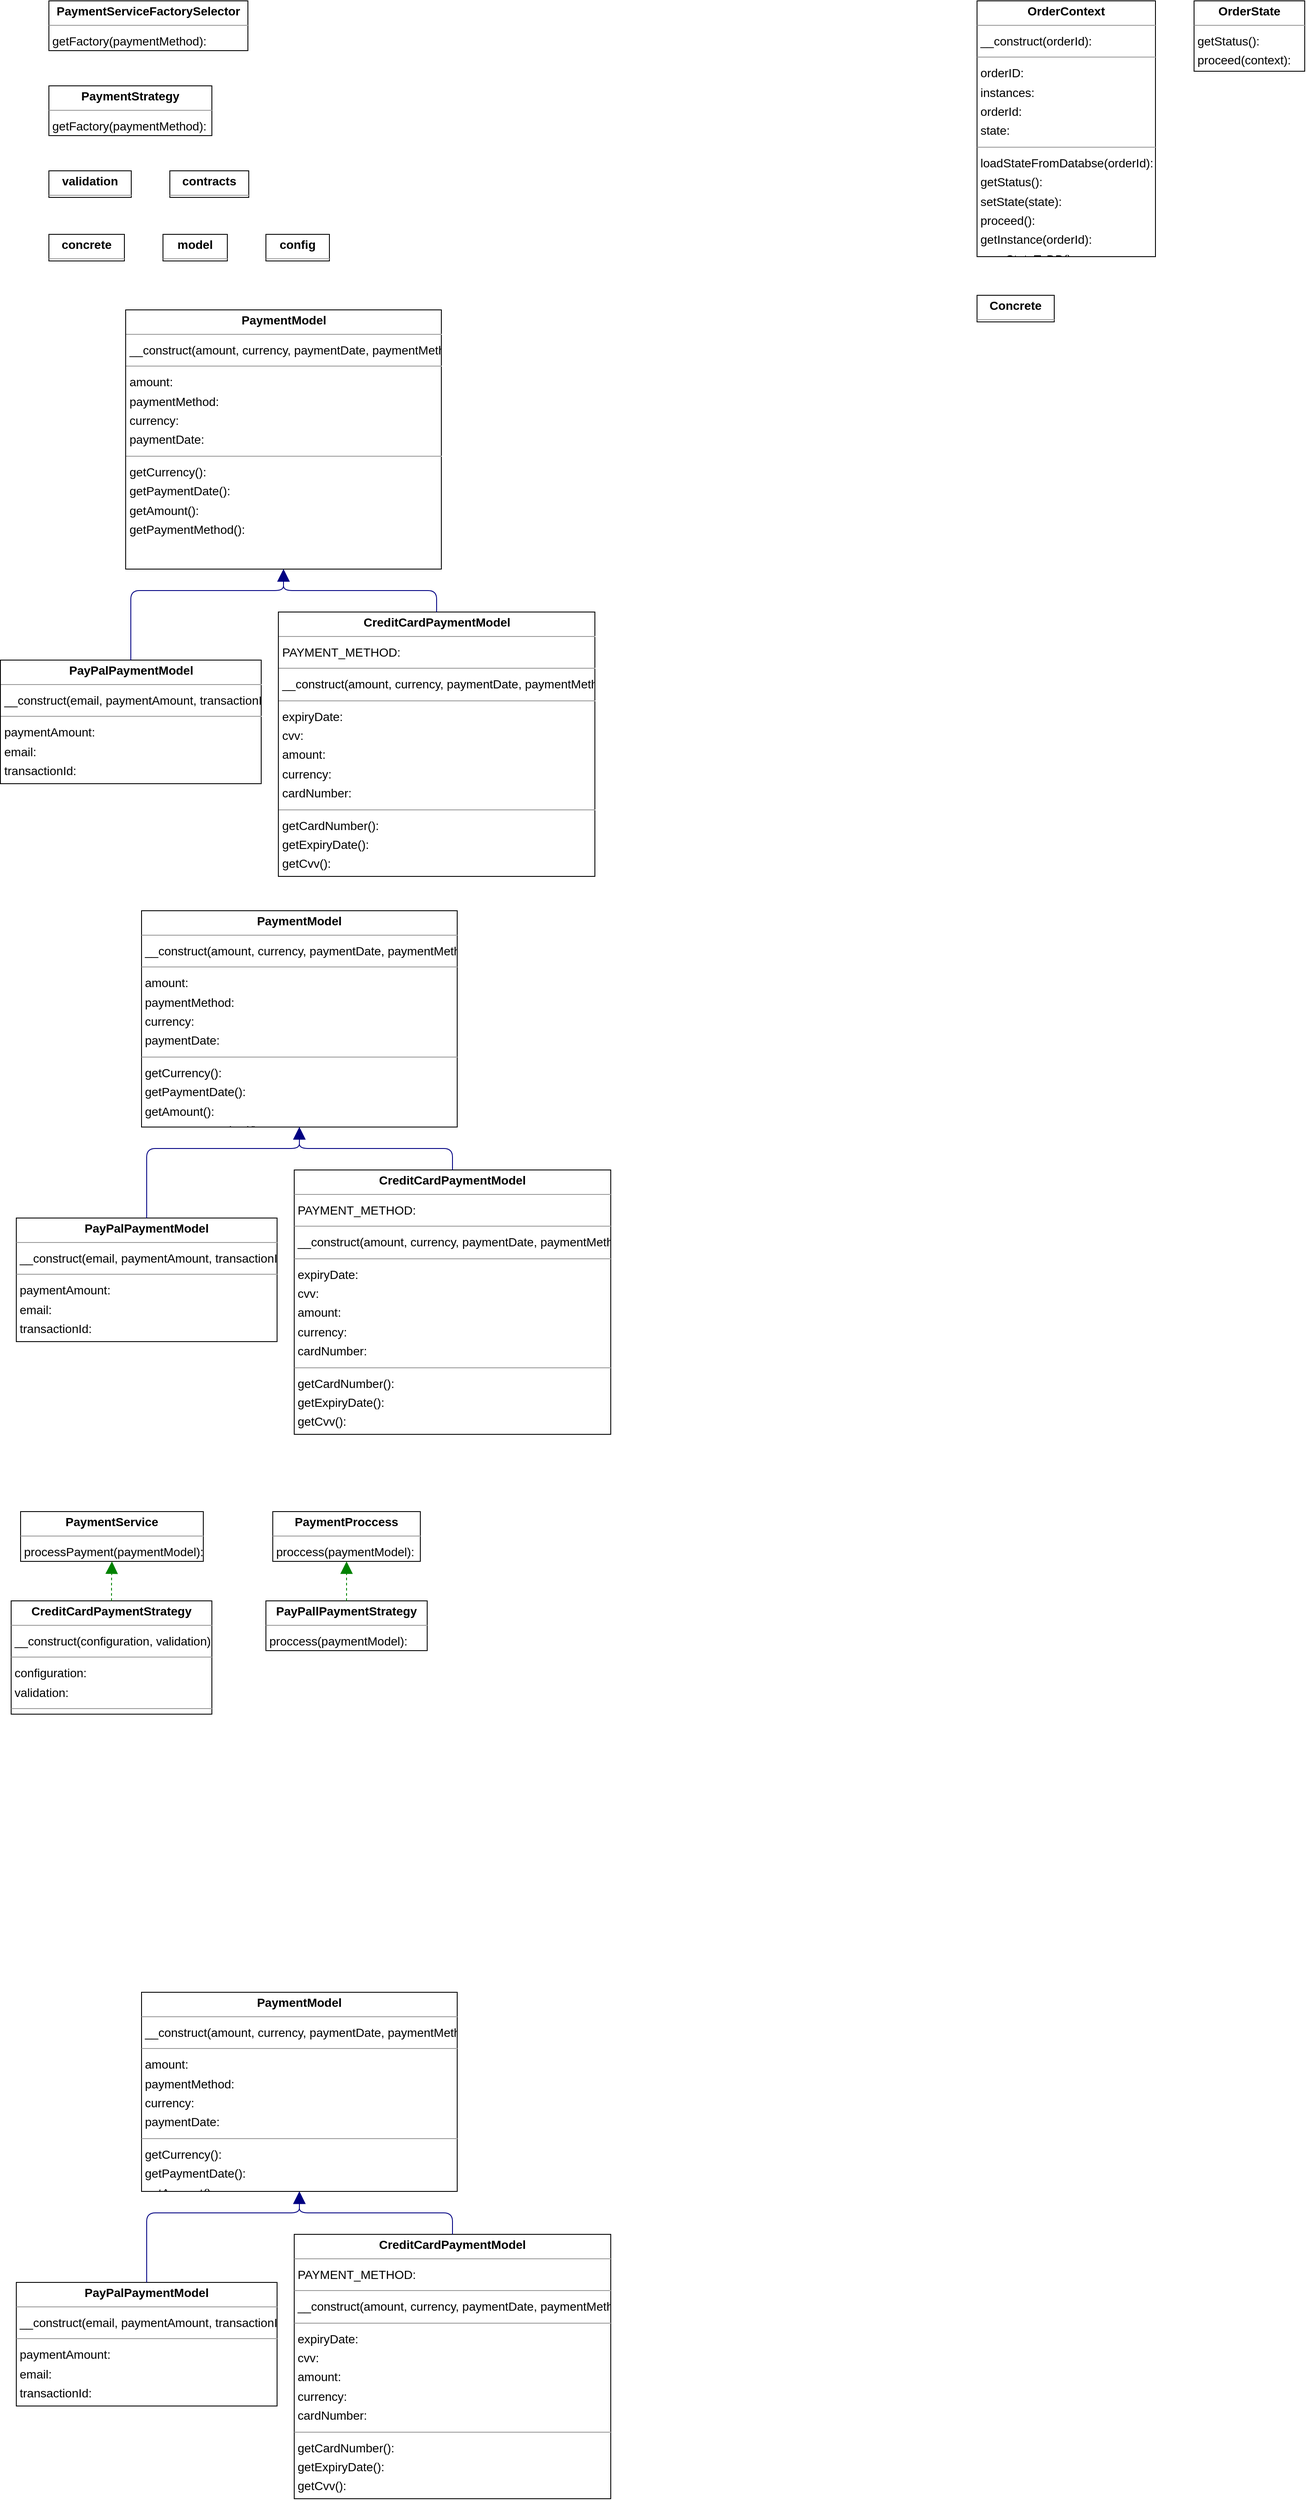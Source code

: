 <mxfile version="26.0.5">
  <diagram name="Page-1" id="wPwewPDh1s2KKw-gjsIc">
    <mxGraphModel dx="1900" dy="1666" grid="1" gridSize="10" guides="1" tooltips="1" connect="1" arrows="1" fold="1" page="1" pageScale="1" pageWidth="850" pageHeight="1100" math="0" shadow="0">
      <root>
        <mxCell id="0" />
        <mxCell id="1" parent="0" />
        <mxCell id="ft_wze93Pia4Ai2a97aL-1" value="&lt;p style=&quot;margin:0px;margin-top:4px;text-align:center;&quot;&gt;&lt;b&gt;PaymentServiceFactorySelector&lt;/b&gt;&lt;/p&gt;&lt;hr size=&quot;1&quot;/&gt;&lt;p style=&quot;margin:0 0 0 4px;line-height:1.6;&quot;&gt; getFactory(paymentMethod): &lt;/p&gt;" style="verticalAlign=top;align=left;overflow=fill;fontSize=14;fontFamily=Helvetica;html=1;rounded=0;shadow=0;comic=0;labelBackgroundColor=none;strokeWidth=1;" vertex="1" parent="1">
          <mxGeometry x="-752" y="-1040" width="232" height="58" as="geometry" />
        </mxCell>
        <mxCell id="ft_wze93Pia4Ai2a97aL-2" value="&lt;p style=&quot;margin:0px;margin-top:4px;text-align:center;&quot;&gt;&lt;b&gt;PaymentStrategy&lt;/b&gt;&lt;/p&gt;&lt;hr size=&quot;1&quot;/&gt;&lt;p style=&quot;margin:0 0 0 4px;line-height:1.6;&quot;&gt; getFactory(paymentMethod): &lt;/p&gt;" style="verticalAlign=top;align=left;overflow=fill;fontSize=14;fontFamily=Helvetica;html=1;rounded=0;shadow=0;comic=0;labelBackgroundColor=none;strokeWidth=1;" vertex="1" parent="1">
          <mxGeometry x="-752" y="-941" width="190" height="58" as="geometry" />
        </mxCell>
        <mxCell id="ft_wze93Pia4Ai2a97aL-3" value="&lt;p style=&quot;margin:0px;margin-top:4px;text-align:center;&quot;&gt;&lt;b&gt;concrete&lt;/b&gt;&lt;/p&gt;&lt;hr size=&quot;1&quot;/&gt;" style="verticalAlign=top;align=left;overflow=fill;fontSize=14;fontFamily=Helvetica;html=1;rounded=0;shadow=0;comic=0;labelBackgroundColor=none;strokeWidth=1;" vertex="1" parent="1">
          <mxGeometry x="-752" y="-768" width="88" height="31" as="geometry" />
        </mxCell>
        <mxCell id="ft_wze93Pia4Ai2a97aL-4" value="&lt;p style=&quot;margin:0px;margin-top:4px;text-align:center;&quot;&gt;&lt;b&gt;config&lt;/b&gt;&lt;/p&gt;&lt;hr size=&quot;1&quot;/&gt;" style="verticalAlign=top;align=left;overflow=fill;fontSize=14;fontFamily=Helvetica;html=1;rounded=0;shadow=0;comic=0;labelBackgroundColor=none;strokeWidth=1;" vertex="1" parent="1">
          <mxGeometry x="-499" y="-768" width="74" height="31" as="geometry" />
        </mxCell>
        <mxCell id="ft_wze93Pia4Ai2a97aL-5" value="&lt;p style=&quot;margin:0px;margin-top:4px;text-align:center;&quot;&gt;&lt;b&gt;contracts&lt;/b&gt;&lt;/p&gt;&lt;hr size=&quot;1&quot;/&gt;" style="verticalAlign=top;align=left;overflow=fill;fontSize=14;fontFamily=Helvetica;html=1;rounded=0;shadow=0;comic=0;labelBackgroundColor=none;strokeWidth=1;" vertex="1" parent="1">
          <mxGeometry x="-611" y="-842" width="92" height="31" as="geometry" />
        </mxCell>
        <mxCell id="ft_wze93Pia4Ai2a97aL-6" value="&lt;p style=&quot;margin:0px;margin-top:4px;text-align:center;&quot;&gt;&lt;b&gt;model&lt;/b&gt;&lt;/p&gt;&lt;hr size=&quot;1&quot;/&gt;" style="verticalAlign=top;align=left;overflow=fill;fontSize=14;fontFamily=Helvetica;html=1;rounded=0;shadow=0;comic=0;labelBackgroundColor=none;strokeWidth=1;" vertex="1" parent="1">
          <mxGeometry x="-619" y="-768" width="75" height="31" as="geometry" />
        </mxCell>
        <mxCell id="ft_wze93Pia4Ai2a97aL-7" value="&lt;p style=&quot;margin:0px;margin-top:4px;text-align:center;&quot;&gt;&lt;b&gt;validation&lt;/b&gt;&lt;/p&gt;&lt;hr size=&quot;1&quot;/&gt;" style="verticalAlign=top;align=left;overflow=fill;fontSize=14;fontFamily=Helvetica;html=1;rounded=0;shadow=0;comic=0;labelBackgroundColor=none;strokeWidth=1;" vertex="1" parent="1">
          <mxGeometry x="-752" y="-842" width="96" height="31" as="geometry" />
        </mxCell>
        <mxCell id="ft_wze93Pia4Ai2a97aL-8" value="&lt;p style=&quot;margin:0px;margin-top:4px;text-align:center;&quot;&gt;&lt;b&gt;Concrete&lt;/b&gt;&lt;/p&gt;&lt;hr size=&quot;1&quot;/&gt;" style="verticalAlign=top;align=left;overflow=fill;fontSize=14;fontFamily=Helvetica;html=1;rounded=0;shadow=0;comic=0;labelBackgroundColor=none;strokeWidth=1;" vertex="1" parent="1">
          <mxGeometry x="330" y="-697" width="90" height="31" as="geometry" />
        </mxCell>
        <mxCell id="ft_wze93Pia4Ai2a97aL-9" value="&lt;p style=&quot;margin:0px;margin-top:4px;text-align:center;&quot;&gt;&lt;b&gt;OrderContext&lt;/b&gt;&lt;/p&gt;&lt;hr size=&quot;1&quot;/&gt;&lt;p style=&quot;margin:0 0 0 4px;line-height:1.6;&quot;&gt; __construct(orderId): &lt;/p&gt;&lt;hr size=&quot;1&quot;/&gt;&lt;p style=&quot;margin:0 0 0 4px;line-height:1.6;&quot;&gt; orderID: &lt;br/&gt; instances: &lt;br/&gt; orderId: &lt;br/&gt; state: &lt;/p&gt;&lt;hr size=&quot;1&quot;/&gt;&lt;p style=&quot;margin:0 0 0 4px;line-height:1.6;&quot;&gt; loadStateFromDatabse(orderId): &lt;br/&gt; getStatus(): &lt;br/&gt; setState(state): &lt;br/&gt; proceed(): &lt;br/&gt; getInstance(orderId): &lt;br/&gt; saveStateToDB(): &lt;br/&gt; loadStateFromDatabase(): &lt;/p&gt;" style="verticalAlign=top;align=left;overflow=fill;fontSize=14;fontFamily=Helvetica;html=1;rounded=0;shadow=0;comic=0;labelBackgroundColor=none;strokeWidth=1;" vertex="1" parent="1">
          <mxGeometry x="330" y="-1040" width="208" height="298" as="geometry" />
        </mxCell>
        <mxCell id="ft_wze93Pia4Ai2a97aL-10" value="&lt;p style=&quot;margin:0px;margin-top:4px;text-align:center;&quot;&gt;&lt;b&gt;OrderState&lt;/b&gt;&lt;/p&gt;&lt;hr size=&quot;1&quot;/&gt;&lt;p style=&quot;margin:0 0 0 4px;line-height:1.6;&quot;&gt; getStatus(): &lt;br/&gt; proceed(context): &lt;/p&gt;" style="verticalAlign=top;align=left;overflow=fill;fontSize=14;fontFamily=Helvetica;html=1;rounded=0;shadow=0;comic=0;labelBackgroundColor=none;strokeWidth=1;" vertex="1" parent="1">
          <mxGeometry x="583" y="-1040" width="129" height="82" as="geometry" />
        </mxCell>
        <mxCell id="ft_wze93Pia4Ai2a97aL-11" value="&lt;p style=&quot;margin:0px;margin-top:4px;text-align:center;&quot;&gt;&lt;b&gt;CreditCardPaymentModel&lt;/b&gt;&lt;/p&gt;&lt;hr size=&quot;1&quot;/&gt;&lt;p style=&quot;margin:0 0 0 4px;line-height:1.6;&quot;&gt; PAYMENT_METHOD: &lt;/p&gt;&lt;hr size=&quot;1&quot;/&gt;&lt;p style=&quot;margin:0 0 0 4px;line-height:1.6;&quot;&gt; __construct(amount, currency, paymentDate, paymentMethod, cardNumber, expiryDate, cvv): &lt;/p&gt;&lt;hr size=&quot;1&quot;/&gt;&lt;p style=&quot;margin:0 0 0 4px;line-height:1.6;&quot;&gt; expiryDate: &lt;br/&gt; cvv: &lt;br/&gt; amount: &lt;br/&gt; currency: &lt;br/&gt; cardNumber: &lt;/p&gt;&lt;hr size=&quot;1&quot;/&gt;&lt;p style=&quot;margin:0 0 0 4px;line-height:1.6;&quot;&gt; getCardNumber(): &lt;br/&gt; getExpiryDate(): &lt;br/&gt; getCvv(): &lt;/p&gt;" style="verticalAlign=top;align=left;overflow=fill;fontSize=14;fontFamily=Helvetica;html=1;rounded=0;shadow=0;comic=0;labelBackgroundColor=none;strokeWidth=1;" vertex="1" parent="1">
          <mxGeometry x="-484.5" y="-328" width="369" height="308" as="geometry" />
        </mxCell>
        <mxCell id="ft_wze93Pia4Ai2a97aL-12" value="&lt;p style=&quot;margin:0px;margin-top:4px;text-align:center;&quot;&gt;&lt;b&gt;PayPalPaymentModel&lt;/b&gt;&lt;/p&gt;&lt;hr size=&quot;1&quot;/&gt;&lt;p style=&quot;margin:0 0 0 4px;line-height:1.6;&quot;&gt; __construct(email, paymentAmount, transactionId): &lt;/p&gt;&lt;hr size=&quot;1&quot;/&gt;&lt;p style=&quot;margin:0 0 0 4px;line-height:1.6;&quot;&gt; paymentAmount: &lt;br/&gt; email: &lt;br/&gt; transactionId: &lt;/p&gt;&lt;hr size=&quot;1&quot;/&gt;&lt;p style=&quot;margin:0 0 0 4px;line-height:1.6;&quot;&gt; getPaymentDetails(): &lt;/p&gt;" style="verticalAlign=top;align=left;overflow=fill;fontSize=14;fontFamily=Helvetica;html=1;rounded=0;shadow=0;comic=0;labelBackgroundColor=none;strokeWidth=1;" vertex="1" parent="1">
          <mxGeometry x="-808.5" y="-272" width="304" height="144" as="geometry" />
        </mxCell>
        <mxCell id="ft_wze93Pia4Ai2a97aL-13" value="&lt;p style=&quot;margin:0px;margin-top:4px;text-align:center;&quot;&gt;&lt;b&gt;PaymentModel&lt;/b&gt;&lt;/p&gt;&lt;hr size=&quot;1&quot;/&gt;&lt;p style=&quot;margin:0 0 0 4px;line-height:1.6;&quot;&gt; __construct(amount, currency, paymentDate, paymentMethod): &lt;/p&gt;&lt;hr size=&quot;1&quot;/&gt;&lt;p style=&quot;margin:0 0 0 4px;line-height:1.6;&quot;&gt; amount: &lt;br/&gt; paymentMethod: &lt;br/&gt; currency: &lt;br/&gt; paymentDate: &lt;/p&gt;&lt;hr size=&quot;1&quot;/&gt;&lt;p style=&quot;margin:0 0 0 4px;line-height:1.6;&quot;&gt; getCurrency(): &lt;br/&gt; getPaymentDate(): &lt;br/&gt; getAmount(): &lt;br/&gt; getPaymentMethod(): &lt;/p&gt;" style="verticalAlign=top;align=left;overflow=fill;fontSize=14;fontFamily=Helvetica;html=1;rounded=0;shadow=0;comic=0;labelBackgroundColor=none;strokeWidth=1;" vertex="1" parent="1">
          <mxGeometry x="-662.5" y="-680" width="368" height="302" as="geometry" />
        </mxCell>
        <mxCell id="ft_wze93Pia4Ai2a97aL-14" value="" style="html=1;rounded=1;edgeStyle=orthogonalEdgeStyle;dashed=0;startArrow=none;endArrow=block;endSize=12;strokeColor=#000082;exitX=0.500;exitY=0.000;exitDx=0;exitDy=0;entryX=0.500;entryY=1.000;entryDx=0;entryDy=0;" edge="1" parent="1" source="ft_wze93Pia4Ai2a97aL-11" target="ft_wze93Pia4Ai2a97aL-13">
          <mxGeometry width="50" height="50" relative="1" as="geometry">
            <Array as="points">
              <mxPoint x="-299.5" y="-353" />
              <mxPoint x="-478.5" y="-353" />
            </Array>
          </mxGeometry>
        </mxCell>
        <mxCell id="ft_wze93Pia4Ai2a97aL-15" value="" style="html=1;rounded=1;edgeStyle=orthogonalEdgeStyle;dashed=0;startArrow=none;endArrow=block;endSize=12;strokeColor=#000082;exitX=0.500;exitY=0.000;exitDx=0;exitDy=0;entryX=0.500;entryY=1.000;entryDx=0;entryDy=0;" edge="1" parent="1" source="ft_wze93Pia4Ai2a97aL-12" target="ft_wze93Pia4Ai2a97aL-13">
          <mxGeometry width="50" height="50" relative="1" as="geometry">
            <Array as="points">
              <mxPoint x="-656.5" y="-353" />
              <mxPoint x="-478.5" y="-353" />
            </Array>
          </mxGeometry>
        </mxCell>
        <mxCell id="ft_wze93Pia4Ai2a97aL-16" value="&lt;p style=&quot;margin:0px;margin-top:4px;text-align:center;&quot;&gt;&lt;b&gt;CreditCardPaymentModel&lt;/b&gt;&lt;/p&gt;&lt;hr size=&quot;1&quot;/&gt;&lt;p style=&quot;margin:0 0 0 4px;line-height:1.6;&quot;&gt; PAYMENT_METHOD: &lt;/p&gt;&lt;hr size=&quot;1&quot;/&gt;&lt;p style=&quot;margin:0 0 0 4px;line-height:1.6;&quot;&gt; __construct(amount, currency, paymentDate, paymentMethod, cardNumber, expiryDate, cvv): &lt;/p&gt;&lt;hr size=&quot;1&quot;/&gt;&lt;p style=&quot;margin:0 0 0 4px;line-height:1.6;&quot;&gt; expiryDate: &lt;br/&gt; cvv: &lt;br/&gt; amount: &lt;br/&gt; currency: &lt;br/&gt; cardNumber: &lt;/p&gt;&lt;hr size=&quot;1&quot;/&gt;&lt;p style=&quot;margin:0 0 0 4px;line-height:1.6;&quot;&gt; getCardNumber(): &lt;br/&gt; getExpiryDate(): &lt;br/&gt; getCvv(): &lt;/p&gt;" style="verticalAlign=top;align=left;overflow=fill;fontSize=14;fontFamily=Helvetica;html=1;rounded=0;shadow=0;comic=0;labelBackgroundColor=none;strokeWidth=1;" vertex="1" parent="1">
          <mxGeometry x="-466" y="322" width="369" height="308" as="geometry" />
        </mxCell>
        <mxCell id="ft_wze93Pia4Ai2a97aL-17" value="&lt;p style=&quot;margin:0px;margin-top:4px;text-align:center;&quot;&gt;&lt;b&gt;PayPalPaymentModel&lt;/b&gt;&lt;/p&gt;&lt;hr size=&quot;1&quot;/&gt;&lt;p style=&quot;margin:0 0 0 4px;line-height:1.6;&quot;&gt; __construct(email, paymentAmount, transactionId): &lt;/p&gt;&lt;hr size=&quot;1&quot;/&gt;&lt;p style=&quot;margin:0 0 0 4px;line-height:1.6;&quot;&gt; paymentAmount: &lt;br/&gt; email: &lt;br/&gt; transactionId: &lt;/p&gt;&lt;hr size=&quot;1&quot;/&gt;&lt;p style=&quot;margin:0 0 0 4px;line-height:1.6;&quot;&gt; getPaymentDetails(): &lt;/p&gt;" style="verticalAlign=top;align=left;overflow=fill;fontSize=14;fontFamily=Helvetica;html=1;rounded=0;shadow=0;comic=0;labelBackgroundColor=none;strokeWidth=1;" vertex="1" parent="1">
          <mxGeometry x="-790" y="378" width="304" height="144" as="geometry" />
        </mxCell>
        <mxCell id="ft_wze93Pia4Ai2a97aL-18" value="&lt;p style=&quot;margin:0px;margin-top:4px;text-align:center;&quot;&gt;&lt;b&gt;PaymentModel&lt;/b&gt;&lt;/p&gt;&lt;hr size=&quot;1&quot;/&gt;&lt;p style=&quot;margin:0 0 0 4px;line-height:1.6;&quot;&gt; __construct(amount, currency, paymentDate, paymentMethod): &lt;/p&gt;&lt;hr size=&quot;1&quot;/&gt;&lt;p style=&quot;margin:0 0 0 4px;line-height:1.6;&quot;&gt; amount: &lt;br/&gt; paymentMethod: &lt;br/&gt; currency: &lt;br/&gt; paymentDate: &lt;/p&gt;&lt;hr size=&quot;1&quot;/&gt;&lt;p style=&quot;margin:0 0 0 4px;line-height:1.6;&quot;&gt; getCurrency(): &lt;br/&gt; getPaymentDate(): &lt;br/&gt; getAmount(): &lt;br/&gt; getPaymentMethod(): &lt;/p&gt;" style="verticalAlign=top;align=left;overflow=fill;fontSize=14;fontFamily=Helvetica;html=1;rounded=0;shadow=0;comic=0;labelBackgroundColor=none;strokeWidth=1;" vertex="1" parent="1">
          <mxGeometry x="-644" y="20" width="368" height="252" as="geometry" />
        </mxCell>
        <mxCell id="ft_wze93Pia4Ai2a97aL-19" value="" style="html=1;rounded=1;edgeStyle=orthogonalEdgeStyle;dashed=0;startArrow=none;endArrow=block;endSize=12;strokeColor=#000082;exitX=0.500;exitY=0.000;exitDx=0;exitDy=0;entryX=0.500;entryY=1.000;entryDx=0;entryDy=0;" edge="1" parent="1" source="ft_wze93Pia4Ai2a97aL-16" target="ft_wze93Pia4Ai2a97aL-18">
          <mxGeometry width="50" height="50" relative="1" as="geometry">
            <Array as="points">
              <mxPoint x="-281" y="297" />
              <mxPoint x="-460" y="297" />
            </Array>
          </mxGeometry>
        </mxCell>
        <mxCell id="ft_wze93Pia4Ai2a97aL-20" value="" style="html=1;rounded=1;edgeStyle=orthogonalEdgeStyle;dashed=0;startArrow=none;endArrow=block;endSize=12;strokeColor=#000082;exitX=0.500;exitY=0.000;exitDx=0;exitDy=0;entryX=0.500;entryY=1.000;entryDx=0;entryDy=0;" edge="1" parent="1" source="ft_wze93Pia4Ai2a97aL-17" target="ft_wze93Pia4Ai2a97aL-18">
          <mxGeometry width="50" height="50" relative="1" as="geometry">
            <Array as="points">
              <mxPoint x="-638" y="297" />
              <mxPoint x="-460" y="297" />
            </Array>
          </mxGeometry>
        </mxCell>
        <mxCell id="ft_wze93Pia4Ai2a97aL-21" value="&lt;p style=&quot;margin:0px;margin-top:4px;text-align:center;&quot;&gt;&lt;b&gt;CreditCardPaymentStrategy&lt;/b&gt;&lt;/p&gt;&lt;hr size=&quot;1&quot;/&gt;&lt;p style=&quot;margin:0 0 0 4px;line-height:1.6;&quot;&gt; __construct(configuration, validation): &lt;/p&gt;&lt;hr size=&quot;1&quot;/&gt;&lt;p style=&quot;margin:0 0 0 4px;line-height:1.6;&quot;&gt; configuration: &lt;br/&gt; validation: &lt;/p&gt;&lt;hr size=&quot;1&quot;/&gt;&lt;p style=&quot;margin:0 0 0 4px;line-height:1.6;&quot;&gt; processPayment(paymentModel): &lt;/p&gt;" style="verticalAlign=top;align=left;overflow=fill;fontSize=14;fontFamily=Helvetica;html=1;rounded=0;shadow=0;comic=0;labelBackgroundColor=none;strokeWidth=1;" vertex="1" parent="1">
          <mxGeometry x="-796" y="824" width="234" height="132" as="geometry" />
        </mxCell>
        <mxCell id="ft_wze93Pia4Ai2a97aL-22" value="&lt;p style=&quot;margin:0px;margin-top:4px;text-align:center;&quot;&gt;&lt;b&gt;PayPallPaymentStrategy&lt;/b&gt;&lt;/p&gt;&lt;hr size=&quot;1&quot;/&gt;&lt;p style=&quot;margin:0 0 0 4px;line-height:1.6;&quot;&gt; proccess(paymentModel): &lt;/p&gt;" style="verticalAlign=top;align=left;overflow=fill;fontSize=14;fontFamily=Helvetica;html=1;rounded=0;shadow=0;comic=0;labelBackgroundColor=none;strokeWidth=1;" vertex="1" parent="1">
          <mxGeometry x="-499" y="824" width="188" height="58" as="geometry" />
        </mxCell>
        <mxCell id="ft_wze93Pia4Ai2a97aL-23" value="&lt;p style=&quot;margin:0px;margin-top:4px;text-align:center;&quot;&gt;&lt;b&gt;PaymentProccess&lt;/b&gt;&lt;/p&gt;&lt;hr size=&quot;1&quot;/&gt;&lt;p style=&quot;margin:0 0 0 4px;line-height:1.6;&quot;&gt; proccess(paymentModel): &lt;/p&gt;" style="verticalAlign=top;align=left;overflow=fill;fontSize=14;fontFamily=Helvetica;html=1;rounded=0;shadow=0;comic=0;labelBackgroundColor=none;strokeWidth=1;" vertex="1" parent="1">
          <mxGeometry x="-491" y="720" width="172" height="58" as="geometry" />
        </mxCell>
        <mxCell id="ft_wze93Pia4Ai2a97aL-24" value="&lt;p style=&quot;margin:0px;margin-top:4px;text-align:center;&quot;&gt;&lt;b&gt;PaymentService&lt;/b&gt;&lt;/p&gt;&lt;hr size=&quot;1&quot;/&gt;&lt;p style=&quot;margin:0 0 0 4px;line-height:1.6;&quot;&gt; processPayment(paymentModel): &lt;/p&gt;" style="verticalAlign=top;align=left;overflow=fill;fontSize=14;fontFamily=Helvetica;html=1;rounded=0;shadow=0;comic=0;labelBackgroundColor=none;strokeWidth=1;" vertex="1" parent="1">
          <mxGeometry x="-785" y="720" width="213" height="58" as="geometry" />
        </mxCell>
        <mxCell id="ft_wze93Pia4Ai2a97aL-25" value="" style="html=1;rounded=1;edgeStyle=orthogonalEdgeStyle;dashed=1;startArrow=none;endArrow=block;endSize=12;strokeColor=#008200;exitX=0.500;exitY=0.000;exitDx=0;exitDy=0;entryX=0.500;entryY=1.001;entryDx=0;entryDy=0;" edge="1" parent="1" source="ft_wze93Pia4Ai2a97aL-21" target="ft_wze93Pia4Ai2a97aL-24">
          <mxGeometry width="50" height="50" relative="1" as="geometry">
            <Array as="points" />
          </mxGeometry>
        </mxCell>
        <mxCell id="ft_wze93Pia4Ai2a97aL-26" value="" style="html=1;rounded=1;edgeStyle=orthogonalEdgeStyle;dashed=1;startArrow=none;endArrow=block;endSize=12;strokeColor=#008200;exitX=0.500;exitY=0.001;exitDx=0;exitDy=0;entryX=0.500;entryY=1.001;entryDx=0;entryDy=0;" edge="1" parent="1" source="ft_wze93Pia4Ai2a97aL-22" target="ft_wze93Pia4Ai2a97aL-23">
          <mxGeometry width="50" height="50" relative="1" as="geometry">
            <Array as="points" />
          </mxGeometry>
        </mxCell>
        <mxCell id="ft_wze93Pia4Ai2a97aL-27" value="&lt;p style=&quot;margin:0px;margin-top:4px;text-align:center;&quot;&gt;&lt;b&gt;CreditCardPaymentModel&lt;/b&gt;&lt;/p&gt;&lt;hr size=&quot;1&quot;/&gt;&lt;p style=&quot;margin:0 0 0 4px;line-height:1.6;&quot;&gt; PAYMENT_METHOD: &lt;/p&gt;&lt;hr size=&quot;1&quot;/&gt;&lt;p style=&quot;margin:0 0 0 4px;line-height:1.6;&quot;&gt; __construct(amount, currency, paymentDate, paymentMethod, cardNumber, expiryDate, cvv): &lt;/p&gt;&lt;hr size=&quot;1&quot;/&gt;&lt;p style=&quot;margin:0 0 0 4px;line-height:1.6;&quot;&gt; expiryDate: &lt;br/&gt; cvv: &lt;br/&gt; amount: &lt;br/&gt; currency: &lt;br/&gt; cardNumber: &lt;/p&gt;&lt;hr size=&quot;1&quot;/&gt;&lt;p style=&quot;margin:0 0 0 4px;line-height:1.6;&quot;&gt; getCardNumber(): &lt;br/&gt; getExpiryDate(): &lt;br/&gt; getCvv(): &lt;/p&gt;" style="verticalAlign=top;align=left;overflow=fill;fontSize=14;fontFamily=Helvetica;html=1;rounded=0;shadow=0;comic=0;labelBackgroundColor=none;strokeWidth=1;" vertex="1" parent="1">
          <mxGeometry x="-466" y="1562" width="369" height="308" as="geometry" />
        </mxCell>
        <mxCell id="ft_wze93Pia4Ai2a97aL-28" value="&lt;p style=&quot;margin:0px;margin-top:4px;text-align:center;&quot;&gt;&lt;b&gt;PayPalPaymentModel&lt;/b&gt;&lt;/p&gt;&lt;hr size=&quot;1&quot;/&gt;&lt;p style=&quot;margin:0 0 0 4px;line-height:1.6;&quot;&gt; __construct(email, paymentAmount, transactionId): &lt;/p&gt;&lt;hr size=&quot;1&quot;/&gt;&lt;p style=&quot;margin:0 0 0 4px;line-height:1.6;&quot;&gt; paymentAmount: &lt;br/&gt; email: &lt;br/&gt; transactionId: &lt;/p&gt;&lt;hr size=&quot;1&quot;/&gt;&lt;p style=&quot;margin:0 0 0 4px;line-height:1.6;&quot;&gt; getPaymentDetails(): &lt;/p&gt;" style="verticalAlign=top;align=left;overflow=fill;fontSize=14;fontFamily=Helvetica;html=1;rounded=0;shadow=0;comic=0;labelBackgroundColor=none;strokeWidth=1;" vertex="1" parent="1">
          <mxGeometry x="-790" y="1618" width="304" height="144" as="geometry" />
        </mxCell>
        <mxCell id="ft_wze93Pia4Ai2a97aL-29" value="&lt;p style=&quot;margin:0px;margin-top:4px;text-align:center;&quot;&gt;&lt;b&gt;PaymentModel&lt;/b&gt;&lt;/p&gt;&lt;hr size=&quot;1&quot;/&gt;&lt;p style=&quot;margin:0 0 0 4px;line-height:1.6;&quot;&gt; __construct(amount, currency, paymentDate, paymentMethod): &lt;/p&gt;&lt;hr size=&quot;1&quot;/&gt;&lt;p style=&quot;margin:0 0 0 4px;line-height:1.6;&quot;&gt; amount: &lt;br/&gt; paymentMethod: &lt;br/&gt; currency: &lt;br/&gt; paymentDate: &lt;/p&gt;&lt;hr size=&quot;1&quot;/&gt;&lt;p style=&quot;margin:0 0 0 4px;line-height:1.6;&quot;&gt; getCurrency(): &lt;br/&gt; getPaymentDate(): &lt;br/&gt; getAmount(): &lt;br/&gt; getPaymentMethod(): &lt;/p&gt;" style="verticalAlign=top;align=left;overflow=fill;fontSize=14;fontFamily=Helvetica;html=1;rounded=0;shadow=0;comic=0;labelBackgroundColor=none;strokeWidth=1;" vertex="1" parent="1">
          <mxGeometry x="-644" y="1280" width="368" height="232" as="geometry" />
        </mxCell>
        <mxCell id="ft_wze93Pia4Ai2a97aL-30" value="" style="html=1;rounded=1;edgeStyle=orthogonalEdgeStyle;dashed=0;startArrow=none;endArrow=block;endSize=12;strokeColor=#000082;exitX=0.500;exitY=0.000;exitDx=0;exitDy=0;entryX=0.500;entryY=1.000;entryDx=0;entryDy=0;" edge="1" parent="1" source="ft_wze93Pia4Ai2a97aL-27" target="ft_wze93Pia4Ai2a97aL-29">
          <mxGeometry width="50" height="50" relative="1" as="geometry">
            <Array as="points">
              <mxPoint x="-281" y="1537" />
              <mxPoint x="-460" y="1537" />
            </Array>
          </mxGeometry>
        </mxCell>
        <mxCell id="ft_wze93Pia4Ai2a97aL-31" value="" style="html=1;rounded=1;edgeStyle=orthogonalEdgeStyle;dashed=0;startArrow=none;endArrow=block;endSize=12;strokeColor=#000082;exitX=0.500;exitY=0.000;exitDx=0;exitDy=0;entryX=0.500;entryY=1.000;entryDx=0;entryDy=0;" edge="1" parent="1" source="ft_wze93Pia4Ai2a97aL-28" target="ft_wze93Pia4Ai2a97aL-29">
          <mxGeometry width="50" height="50" relative="1" as="geometry">
            <Array as="points">
              <mxPoint x="-638" y="1537" />
              <mxPoint x="-460" y="1537" />
            </Array>
          </mxGeometry>
        </mxCell>
      </root>
    </mxGraphModel>
  </diagram>
</mxfile>
